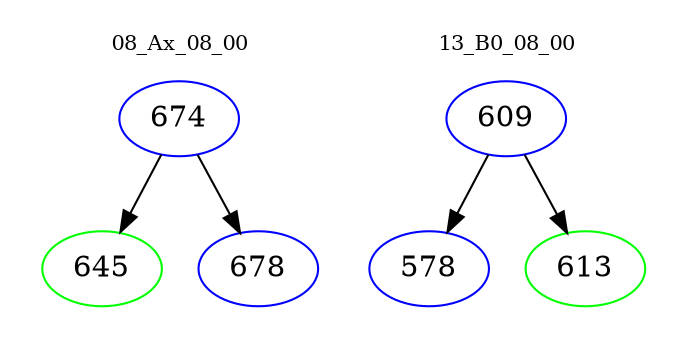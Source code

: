 digraph{
subgraph cluster_0 {
color = white
label = "08_Ax_08_00";
fontsize=10;
T0_674 [label="674", color="blue"]
T0_674 -> T0_645 [color="black"]
T0_645 [label="645", color="green"]
T0_674 -> T0_678 [color="black"]
T0_678 [label="678", color="blue"]
}
subgraph cluster_1 {
color = white
label = "13_B0_08_00";
fontsize=10;
T1_609 [label="609", color="blue"]
T1_609 -> T1_578 [color="black"]
T1_578 [label="578", color="blue"]
T1_609 -> T1_613 [color="black"]
T1_613 [label="613", color="green"]
}
}
